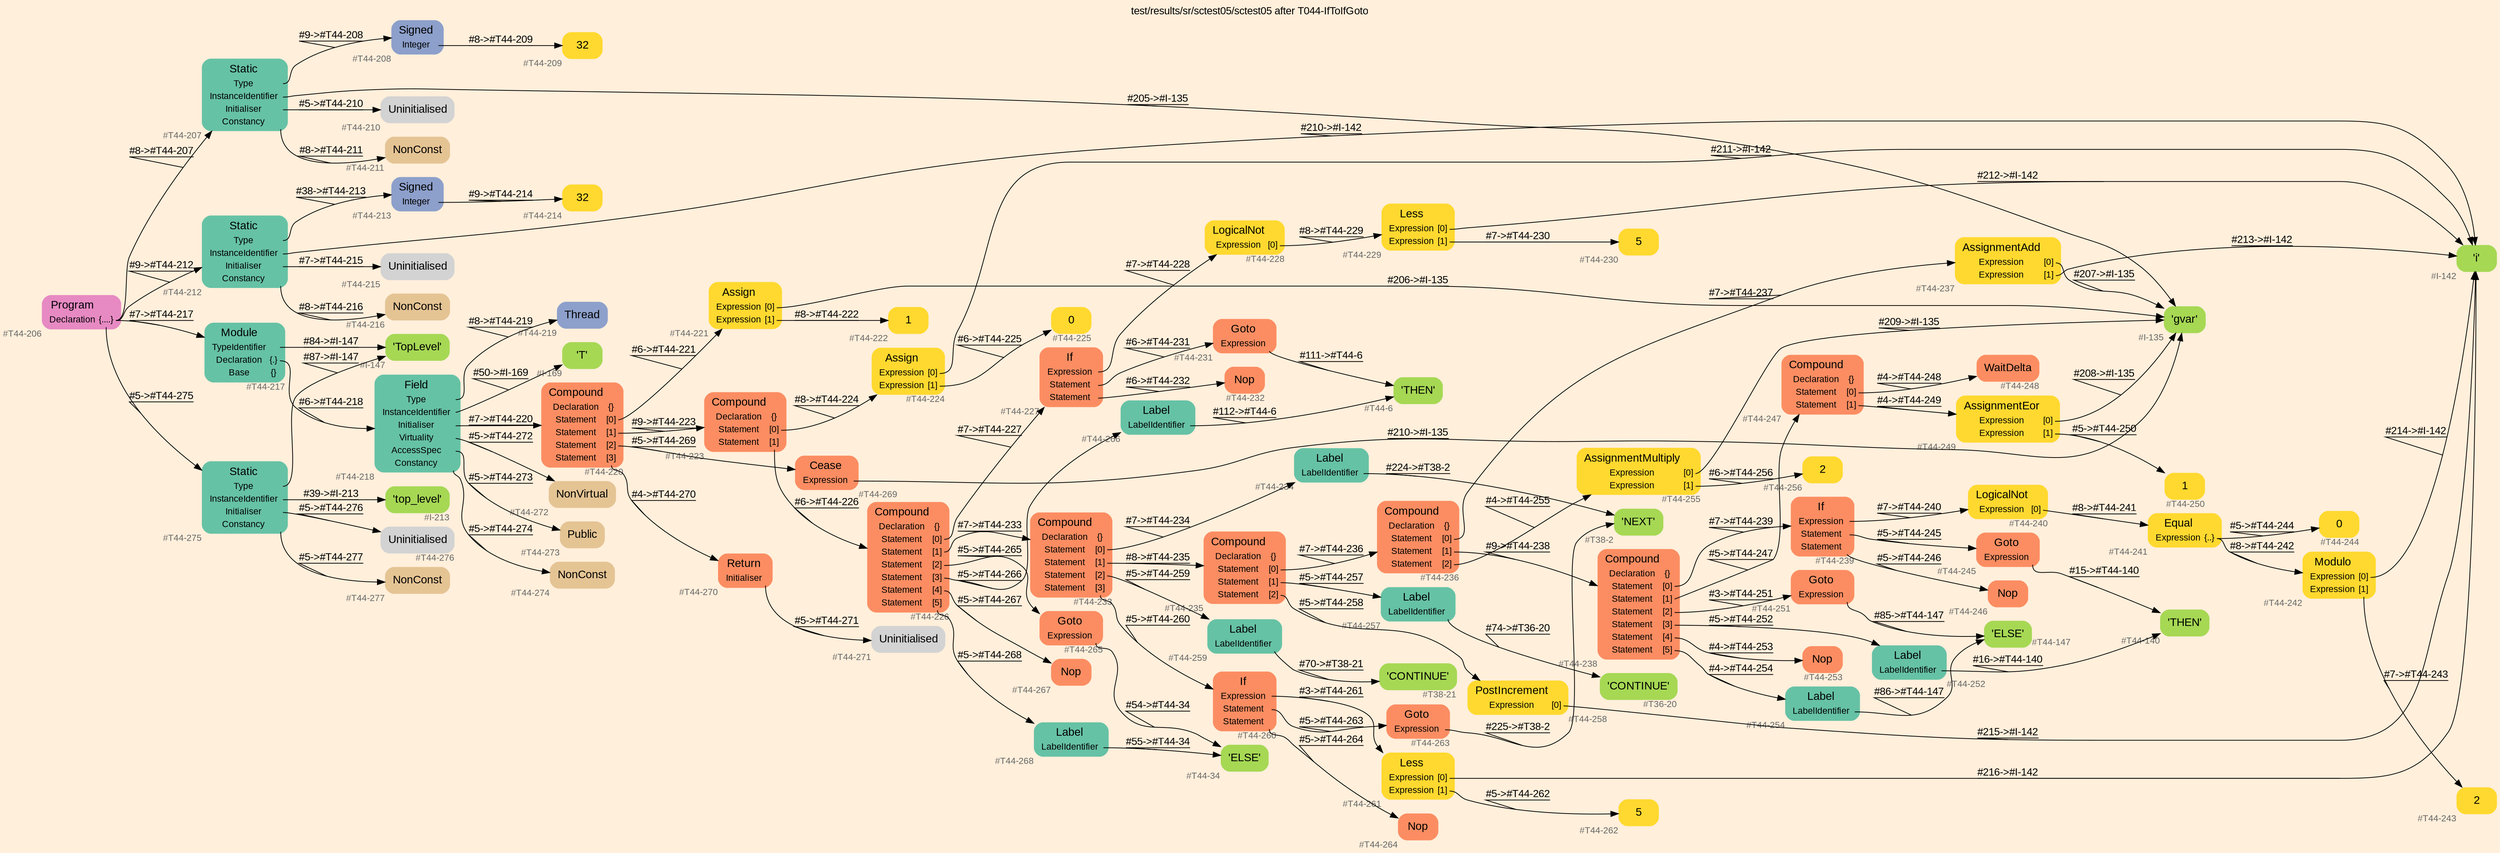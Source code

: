 digraph "test/results/sr/sctest05/sctest05 after T044-IfToIfGoto" {
label = "test/results/sr/sctest05/sctest05 after T044-IfToIfGoto"
labelloc = t
graph [
    rankdir = "LR"
    ranksep = 0.3
    bgcolor = antiquewhite1
    color = black
    fontcolor = black
    fontname = "Arial"
];
node [
    fontname = "Arial"
];
edge [
    fontname = "Arial"
];

// -------------------- node figure --------------------
// -------- block #T44-206 ----------
"#T44-206" [
    fillcolor = "/set28/4"
    xlabel = "#T44-206"
    fontsize = "12"
    fontcolor = grey40
    shape = "plaintext"
    label = <<TABLE BORDER="0" CELLBORDER="0" CELLSPACING="0">
     <TR><TD><FONT COLOR="black" POINT-SIZE="15">Program</FONT></TD></TR>
     <TR><TD><FONT COLOR="black" POINT-SIZE="12">Declaration</FONT></TD><TD PORT="port0"><FONT COLOR="black" POINT-SIZE="12">{....}</FONT></TD></TR>
    </TABLE>>
    style = "rounded,filled"
];

// -------- block #T44-207 ----------
"#T44-207" [
    fillcolor = "/set28/1"
    xlabel = "#T44-207"
    fontsize = "12"
    fontcolor = grey40
    shape = "plaintext"
    label = <<TABLE BORDER="0" CELLBORDER="0" CELLSPACING="0">
     <TR><TD><FONT COLOR="black" POINT-SIZE="15">Static</FONT></TD></TR>
     <TR><TD><FONT COLOR="black" POINT-SIZE="12">Type</FONT></TD><TD PORT="port0"></TD></TR>
     <TR><TD><FONT COLOR="black" POINT-SIZE="12">InstanceIdentifier</FONT></TD><TD PORT="port1"></TD></TR>
     <TR><TD><FONT COLOR="black" POINT-SIZE="12">Initialiser</FONT></TD><TD PORT="port2"></TD></TR>
     <TR><TD><FONT COLOR="black" POINT-SIZE="12">Constancy</FONT></TD><TD PORT="port3"></TD></TR>
    </TABLE>>
    style = "rounded,filled"
];

// -------- block #T44-208 ----------
"#T44-208" [
    fillcolor = "/set28/3"
    xlabel = "#T44-208"
    fontsize = "12"
    fontcolor = grey40
    shape = "plaintext"
    label = <<TABLE BORDER="0" CELLBORDER="0" CELLSPACING="0">
     <TR><TD><FONT COLOR="black" POINT-SIZE="15">Signed</FONT></TD></TR>
     <TR><TD><FONT COLOR="black" POINT-SIZE="12">Integer</FONT></TD><TD PORT="port0"></TD></TR>
    </TABLE>>
    style = "rounded,filled"
];

// -------- block #T44-209 ----------
"#T44-209" [
    fillcolor = "/set28/6"
    xlabel = "#T44-209"
    fontsize = "12"
    fontcolor = grey40
    shape = "plaintext"
    label = <<TABLE BORDER="0" CELLBORDER="0" CELLSPACING="0">
     <TR><TD><FONT COLOR="black" POINT-SIZE="15">32</FONT></TD></TR>
    </TABLE>>
    style = "rounded,filled"
];

// -------- block #I-135 ----------
"#I-135" [
    fillcolor = "/set28/5"
    xlabel = "#I-135"
    fontsize = "12"
    fontcolor = grey40
    shape = "plaintext"
    label = <<TABLE BORDER="0" CELLBORDER="0" CELLSPACING="0">
     <TR><TD><FONT COLOR="black" POINT-SIZE="15">'gvar'</FONT></TD></TR>
    </TABLE>>
    style = "rounded,filled"
];

// -------- block #T44-210 ----------
"#T44-210" [
    xlabel = "#T44-210"
    fontsize = "12"
    fontcolor = grey40
    shape = "plaintext"
    label = <<TABLE BORDER="0" CELLBORDER="0" CELLSPACING="0">
     <TR><TD><FONT COLOR="black" POINT-SIZE="15">Uninitialised</FONT></TD></TR>
    </TABLE>>
    style = "rounded,filled"
];

// -------- block #T44-211 ----------
"#T44-211" [
    fillcolor = "/set28/7"
    xlabel = "#T44-211"
    fontsize = "12"
    fontcolor = grey40
    shape = "plaintext"
    label = <<TABLE BORDER="0" CELLBORDER="0" CELLSPACING="0">
     <TR><TD><FONT COLOR="black" POINT-SIZE="15">NonConst</FONT></TD></TR>
    </TABLE>>
    style = "rounded,filled"
];

// -------- block #T44-212 ----------
"#T44-212" [
    fillcolor = "/set28/1"
    xlabel = "#T44-212"
    fontsize = "12"
    fontcolor = grey40
    shape = "plaintext"
    label = <<TABLE BORDER="0" CELLBORDER="0" CELLSPACING="0">
     <TR><TD><FONT COLOR="black" POINT-SIZE="15">Static</FONT></TD></TR>
     <TR><TD><FONT COLOR="black" POINT-SIZE="12">Type</FONT></TD><TD PORT="port0"></TD></TR>
     <TR><TD><FONT COLOR="black" POINT-SIZE="12">InstanceIdentifier</FONT></TD><TD PORT="port1"></TD></TR>
     <TR><TD><FONT COLOR="black" POINT-SIZE="12">Initialiser</FONT></TD><TD PORT="port2"></TD></TR>
     <TR><TD><FONT COLOR="black" POINT-SIZE="12">Constancy</FONT></TD><TD PORT="port3"></TD></TR>
    </TABLE>>
    style = "rounded,filled"
];

// -------- block #T44-213 ----------
"#T44-213" [
    fillcolor = "/set28/3"
    xlabel = "#T44-213"
    fontsize = "12"
    fontcolor = grey40
    shape = "plaintext"
    label = <<TABLE BORDER="0" CELLBORDER="0" CELLSPACING="0">
     <TR><TD><FONT COLOR="black" POINT-SIZE="15">Signed</FONT></TD></TR>
     <TR><TD><FONT COLOR="black" POINT-SIZE="12">Integer</FONT></TD><TD PORT="port0"></TD></TR>
    </TABLE>>
    style = "rounded,filled"
];

// -------- block #T44-214 ----------
"#T44-214" [
    fillcolor = "/set28/6"
    xlabel = "#T44-214"
    fontsize = "12"
    fontcolor = grey40
    shape = "plaintext"
    label = <<TABLE BORDER="0" CELLBORDER="0" CELLSPACING="0">
     <TR><TD><FONT COLOR="black" POINT-SIZE="15">32</FONT></TD></TR>
    </TABLE>>
    style = "rounded,filled"
];

// -------- block #I-142 ----------
"#I-142" [
    fillcolor = "/set28/5"
    xlabel = "#I-142"
    fontsize = "12"
    fontcolor = grey40
    shape = "plaintext"
    label = <<TABLE BORDER="0" CELLBORDER="0" CELLSPACING="0">
     <TR><TD><FONT COLOR="black" POINT-SIZE="15">'i'</FONT></TD></TR>
    </TABLE>>
    style = "rounded,filled"
];

// -------- block #T44-215 ----------
"#T44-215" [
    xlabel = "#T44-215"
    fontsize = "12"
    fontcolor = grey40
    shape = "plaintext"
    label = <<TABLE BORDER="0" CELLBORDER="0" CELLSPACING="0">
     <TR><TD><FONT COLOR="black" POINT-SIZE="15">Uninitialised</FONT></TD></TR>
    </TABLE>>
    style = "rounded,filled"
];

// -------- block #T44-216 ----------
"#T44-216" [
    fillcolor = "/set28/7"
    xlabel = "#T44-216"
    fontsize = "12"
    fontcolor = grey40
    shape = "plaintext"
    label = <<TABLE BORDER="0" CELLBORDER="0" CELLSPACING="0">
     <TR><TD><FONT COLOR="black" POINT-SIZE="15">NonConst</FONT></TD></TR>
    </TABLE>>
    style = "rounded,filled"
];

// -------- block #T44-217 ----------
"#T44-217" [
    fillcolor = "/set28/1"
    xlabel = "#T44-217"
    fontsize = "12"
    fontcolor = grey40
    shape = "plaintext"
    label = <<TABLE BORDER="0" CELLBORDER="0" CELLSPACING="0">
     <TR><TD><FONT COLOR="black" POINT-SIZE="15">Module</FONT></TD></TR>
     <TR><TD><FONT COLOR="black" POINT-SIZE="12">TypeIdentifier</FONT></TD><TD PORT="port0"></TD></TR>
     <TR><TD><FONT COLOR="black" POINT-SIZE="12">Declaration</FONT></TD><TD PORT="port1"><FONT COLOR="black" POINT-SIZE="12">{.}</FONT></TD></TR>
     <TR><TD><FONT COLOR="black" POINT-SIZE="12">Base</FONT></TD><TD PORT="port2"><FONT COLOR="black" POINT-SIZE="12">{}</FONT></TD></TR>
    </TABLE>>
    style = "rounded,filled"
];

// -------- block #I-147 ----------
"#I-147" [
    fillcolor = "/set28/5"
    xlabel = "#I-147"
    fontsize = "12"
    fontcolor = grey40
    shape = "plaintext"
    label = <<TABLE BORDER="0" CELLBORDER="0" CELLSPACING="0">
     <TR><TD><FONT COLOR="black" POINT-SIZE="15">'TopLevel'</FONT></TD></TR>
    </TABLE>>
    style = "rounded,filled"
];

// -------- block #T44-218 ----------
"#T44-218" [
    fillcolor = "/set28/1"
    xlabel = "#T44-218"
    fontsize = "12"
    fontcolor = grey40
    shape = "plaintext"
    label = <<TABLE BORDER="0" CELLBORDER="0" CELLSPACING="0">
     <TR><TD><FONT COLOR="black" POINT-SIZE="15">Field</FONT></TD></TR>
     <TR><TD><FONT COLOR="black" POINT-SIZE="12">Type</FONT></TD><TD PORT="port0"></TD></TR>
     <TR><TD><FONT COLOR="black" POINT-SIZE="12">InstanceIdentifier</FONT></TD><TD PORT="port1"></TD></TR>
     <TR><TD><FONT COLOR="black" POINT-SIZE="12">Initialiser</FONT></TD><TD PORT="port2"></TD></TR>
     <TR><TD><FONT COLOR="black" POINT-SIZE="12">Virtuality</FONT></TD><TD PORT="port3"></TD></TR>
     <TR><TD><FONT COLOR="black" POINT-SIZE="12">AccessSpec</FONT></TD><TD PORT="port4"></TD></TR>
     <TR><TD><FONT COLOR="black" POINT-SIZE="12">Constancy</FONT></TD><TD PORT="port5"></TD></TR>
    </TABLE>>
    style = "rounded,filled"
];

// -------- block #T44-219 ----------
"#T44-219" [
    fillcolor = "/set28/3"
    xlabel = "#T44-219"
    fontsize = "12"
    fontcolor = grey40
    shape = "plaintext"
    label = <<TABLE BORDER="0" CELLBORDER="0" CELLSPACING="0">
     <TR><TD><FONT COLOR="black" POINT-SIZE="15">Thread</FONT></TD></TR>
    </TABLE>>
    style = "rounded,filled"
];

// -------- block #I-169 ----------
"#I-169" [
    fillcolor = "/set28/5"
    xlabel = "#I-169"
    fontsize = "12"
    fontcolor = grey40
    shape = "plaintext"
    label = <<TABLE BORDER="0" CELLBORDER="0" CELLSPACING="0">
     <TR><TD><FONT COLOR="black" POINT-SIZE="15">'T'</FONT></TD></TR>
    </TABLE>>
    style = "rounded,filled"
];

// -------- block #T44-220 ----------
"#T44-220" [
    fillcolor = "/set28/2"
    xlabel = "#T44-220"
    fontsize = "12"
    fontcolor = grey40
    shape = "plaintext"
    label = <<TABLE BORDER="0" CELLBORDER="0" CELLSPACING="0">
     <TR><TD><FONT COLOR="black" POINT-SIZE="15">Compound</FONT></TD></TR>
     <TR><TD><FONT COLOR="black" POINT-SIZE="12">Declaration</FONT></TD><TD PORT="port0"><FONT COLOR="black" POINT-SIZE="12">{}</FONT></TD></TR>
     <TR><TD><FONT COLOR="black" POINT-SIZE="12">Statement</FONT></TD><TD PORT="port1"><FONT COLOR="black" POINT-SIZE="12">[0]</FONT></TD></TR>
     <TR><TD><FONT COLOR="black" POINT-SIZE="12">Statement</FONT></TD><TD PORT="port2"><FONT COLOR="black" POINT-SIZE="12">[1]</FONT></TD></TR>
     <TR><TD><FONT COLOR="black" POINT-SIZE="12">Statement</FONT></TD><TD PORT="port3"><FONT COLOR="black" POINT-SIZE="12">[2]</FONT></TD></TR>
     <TR><TD><FONT COLOR="black" POINT-SIZE="12">Statement</FONT></TD><TD PORT="port4"><FONT COLOR="black" POINT-SIZE="12">[3]</FONT></TD></TR>
    </TABLE>>
    style = "rounded,filled"
];

// -------- block #T44-221 ----------
"#T44-221" [
    fillcolor = "/set28/6"
    xlabel = "#T44-221"
    fontsize = "12"
    fontcolor = grey40
    shape = "plaintext"
    label = <<TABLE BORDER="0" CELLBORDER="0" CELLSPACING="0">
     <TR><TD><FONT COLOR="black" POINT-SIZE="15">Assign</FONT></TD></TR>
     <TR><TD><FONT COLOR="black" POINT-SIZE="12">Expression</FONT></TD><TD PORT="port0"><FONT COLOR="black" POINT-SIZE="12">[0]</FONT></TD></TR>
     <TR><TD><FONT COLOR="black" POINT-SIZE="12">Expression</FONT></TD><TD PORT="port1"><FONT COLOR="black" POINT-SIZE="12">[1]</FONT></TD></TR>
    </TABLE>>
    style = "rounded,filled"
];

// -------- block #T44-222 ----------
"#T44-222" [
    fillcolor = "/set28/6"
    xlabel = "#T44-222"
    fontsize = "12"
    fontcolor = grey40
    shape = "plaintext"
    label = <<TABLE BORDER="0" CELLBORDER="0" CELLSPACING="0">
     <TR><TD><FONT COLOR="black" POINT-SIZE="15">1</FONT></TD></TR>
    </TABLE>>
    style = "rounded,filled"
];

// -------- block #T44-223 ----------
"#T44-223" [
    fillcolor = "/set28/2"
    xlabel = "#T44-223"
    fontsize = "12"
    fontcolor = grey40
    shape = "plaintext"
    label = <<TABLE BORDER="0" CELLBORDER="0" CELLSPACING="0">
     <TR><TD><FONT COLOR="black" POINT-SIZE="15">Compound</FONT></TD></TR>
     <TR><TD><FONT COLOR="black" POINT-SIZE="12">Declaration</FONT></TD><TD PORT="port0"><FONT COLOR="black" POINT-SIZE="12">{}</FONT></TD></TR>
     <TR><TD><FONT COLOR="black" POINT-SIZE="12">Statement</FONT></TD><TD PORT="port1"><FONT COLOR="black" POINT-SIZE="12">[0]</FONT></TD></TR>
     <TR><TD><FONT COLOR="black" POINT-SIZE="12">Statement</FONT></TD><TD PORT="port2"><FONT COLOR="black" POINT-SIZE="12">[1]</FONT></TD></TR>
    </TABLE>>
    style = "rounded,filled"
];

// -------- block #T44-224 ----------
"#T44-224" [
    fillcolor = "/set28/6"
    xlabel = "#T44-224"
    fontsize = "12"
    fontcolor = grey40
    shape = "plaintext"
    label = <<TABLE BORDER="0" CELLBORDER="0" CELLSPACING="0">
     <TR><TD><FONT COLOR="black" POINT-SIZE="15">Assign</FONT></TD></TR>
     <TR><TD><FONT COLOR="black" POINT-SIZE="12">Expression</FONT></TD><TD PORT="port0"><FONT COLOR="black" POINT-SIZE="12">[0]</FONT></TD></TR>
     <TR><TD><FONT COLOR="black" POINT-SIZE="12">Expression</FONT></TD><TD PORT="port1"><FONT COLOR="black" POINT-SIZE="12">[1]</FONT></TD></TR>
    </TABLE>>
    style = "rounded,filled"
];

// -------- block #T44-225 ----------
"#T44-225" [
    fillcolor = "/set28/6"
    xlabel = "#T44-225"
    fontsize = "12"
    fontcolor = grey40
    shape = "plaintext"
    label = <<TABLE BORDER="0" CELLBORDER="0" CELLSPACING="0">
     <TR><TD><FONT COLOR="black" POINT-SIZE="15">0</FONT></TD></TR>
    </TABLE>>
    style = "rounded,filled"
];

// -------- block #T44-226 ----------
"#T44-226" [
    fillcolor = "/set28/2"
    xlabel = "#T44-226"
    fontsize = "12"
    fontcolor = grey40
    shape = "plaintext"
    label = <<TABLE BORDER="0" CELLBORDER="0" CELLSPACING="0">
     <TR><TD><FONT COLOR="black" POINT-SIZE="15">Compound</FONT></TD></TR>
     <TR><TD><FONT COLOR="black" POINT-SIZE="12">Declaration</FONT></TD><TD PORT="port0"><FONT COLOR="black" POINT-SIZE="12">{}</FONT></TD></TR>
     <TR><TD><FONT COLOR="black" POINT-SIZE="12">Statement</FONT></TD><TD PORT="port1"><FONT COLOR="black" POINT-SIZE="12">[0]</FONT></TD></TR>
     <TR><TD><FONT COLOR="black" POINT-SIZE="12">Statement</FONT></TD><TD PORT="port2"><FONT COLOR="black" POINT-SIZE="12">[1]</FONT></TD></TR>
     <TR><TD><FONT COLOR="black" POINT-SIZE="12">Statement</FONT></TD><TD PORT="port3"><FONT COLOR="black" POINT-SIZE="12">[2]</FONT></TD></TR>
     <TR><TD><FONT COLOR="black" POINT-SIZE="12">Statement</FONT></TD><TD PORT="port4"><FONT COLOR="black" POINT-SIZE="12">[3]</FONT></TD></TR>
     <TR><TD><FONT COLOR="black" POINT-SIZE="12">Statement</FONT></TD><TD PORT="port5"><FONT COLOR="black" POINT-SIZE="12">[4]</FONT></TD></TR>
     <TR><TD><FONT COLOR="black" POINT-SIZE="12">Statement</FONT></TD><TD PORT="port6"><FONT COLOR="black" POINT-SIZE="12">[5]</FONT></TD></TR>
    </TABLE>>
    style = "rounded,filled"
];

// -------- block #T44-227 ----------
"#T44-227" [
    fillcolor = "/set28/2"
    xlabel = "#T44-227"
    fontsize = "12"
    fontcolor = grey40
    shape = "plaintext"
    label = <<TABLE BORDER="0" CELLBORDER="0" CELLSPACING="0">
     <TR><TD><FONT COLOR="black" POINT-SIZE="15">If</FONT></TD></TR>
     <TR><TD><FONT COLOR="black" POINT-SIZE="12">Expression</FONT></TD><TD PORT="port0"></TD></TR>
     <TR><TD><FONT COLOR="black" POINT-SIZE="12">Statement</FONT></TD><TD PORT="port1"></TD></TR>
     <TR><TD><FONT COLOR="black" POINT-SIZE="12">Statement</FONT></TD><TD PORT="port2"></TD></TR>
    </TABLE>>
    style = "rounded,filled"
];

// -------- block #T44-228 ----------
"#T44-228" [
    fillcolor = "/set28/6"
    xlabel = "#T44-228"
    fontsize = "12"
    fontcolor = grey40
    shape = "plaintext"
    label = <<TABLE BORDER="0" CELLBORDER="0" CELLSPACING="0">
     <TR><TD><FONT COLOR="black" POINT-SIZE="15">LogicalNot</FONT></TD></TR>
     <TR><TD><FONT COLOR="black" POINT-SIZE="12">Expression</FONT></TD><TD PORT="port0"><FONT COLOR="black" POINT-SIZE="12">[0]</FONT></TD></TR>
    </TABLE>>
    style = "rounded,filled"
];

// -------- block #T44-229 ----------
"#T44-229" [
    fillcolor = "/set28/6"
    xlabel = "#T44-229"
    fontsize = "12"
    fontcolor = grey40
    shape = "plaintext"
    label = <<TABLE BORDER="0" CELLBORDER="0" CELLSPACING="0">
     <TR><TD><FONT COLOR="black" POINT-SIZE="15">Less</FONT></TD></TR>
     <TR><TD><FONT COLOR="black" POINT-SIZE="12">Expression</FONT></TD><TD PORT="port0"><FONT COLOR="black" POINT-SIZE="12">[0]</FONT></TD></TR>
     <TR><TD><FONT COLOR="black" POINT-SIZE="12">Expression</FONT></TD><TD PORT="port1"><FONT COLOR="black" POINT-SIZE="12">[1]</FONT></TD></TR>
    </TABLE>>
    style = "rounded,filled"
];

// -------- block #T44-230 ----------
"#T44-230" [
    fillcolor = "/set28/6"
    xlabel = "#T44-230"
    fontsize = "12"
    fontcolor = grey40
    shape = "plaintext"
    label = <<TABLE BORDER="0" CELLBORDER="0" CELLSPACING="0">
     <TR><TD><FONT COLOR="black" POINT-SIZE="15">5</FONT></TD></TR>
    </TABLE>>
    style = "rounded,filled"
];

// -------- block #T44-231 ----------
"#T44-231" [
    fillcolor = "/set28/2"
    xlabel = "#T44-231"
    fontsize = "12"
    fontcolor = grey40
    shape = "plaintext"
    label = <<TABLE BORDER="0" CELLBORDER="0" CELLSPACING="0">
     <TR><TD><FONT COLOR="black" POINT-SIZE="15">Goto</FONT></TD></TR>
     <TR><TD><FONT COLOR="black" POINT-SIZE="12">Expression</FONT></TD><TD PORT="port0"></TD></TR>
    </TABLE>>
    style = "rounded,filled"
];

// -------- block #T44-6 ----------
"#T44-6" [
    fillcolor = "/set28/5"
    xlabel = "#T44-6"
    fontsize = "12"
    fontcolor = grey40
    shape = "plaintext"
    label = <<TABLE BORDER="0" CELLBORDER="0" CELLSPACING="0">
     <TR><TD><FONT COLOR="black" POINT-SIZE="15">'THEN'</FONT></TD></TR>
    </TABLE>>
    style = "rounded,filled"
];

// -------- block #T44-232 ----------
"#T44-232" [
    fillcolor = "/set28/2"
    xlabel = "#T44-232"
    fontsize = "12"
    fontcolor = grey40
    shape = "plaintext"
    label = <<TABLE BORDER="0" CELLBORDER="0" CELLSPACING="0">
     <TR><TD><FONT COLOR="black" POINT-SIZE="15">Nop</FONT></TD></TR>
    </TABLE>>
    style = "rounded,filled"
];

// -------- block #T44-233 ----------
"#T44-233" [
    fillcolor = "/set28/2"
    xlabel = "#T44-233"
    fontsize = "12"
    fontcolor = grey40
    shape = "plaintext"
    label = <<TABLE BORDER="0" CELLBORDER="0" CELLSPACING="0">
     <TR><TD><FONT COLOR="black" POINT-SIZE="15">Compound</FONT></TD></TR>
     <TR><TD><FONT COLOR="black" POINT-SIZE="12">Declaration</FONT></TD><TD PORT="port0"><FONT COLOR="black" POINT-SIZE="12">{}</FONT></TD></TR>
     <TR><TD><FONT COLOR="black" POINT-SIZE="12">Statement</FONT></TD><TD PORT="port1"><FONT COLOR="black" POINT-SIZE="12">[0]</FONT></TD></TR>
     <TR><TD><FONT COLOR="black" POINT-SIZE="12">Statement</FONT></TD><TD PORT="port2"><FONT COLOR="black" POINT-SIZE="12">[1]</FONT></TD></TR>
     <TR><TD><FONT COLOR="black" POINT-SIZE="12">Statement</FONT></TD><TD PORT="port3"><FONT COLOR="black" POINT-SIZE="12">[2]</FONT></TD></TR>
     <TR><TD><FONT COLOR="black" POINT-SIZE="12">Statement</FONT></TD><TD PORT="port4"><FONT COLOR="black" POINT-SIZE="12">[3]</FONT></TD></TR>
    </TABLE>>
    style = "rounded,filled"
];

// -------- block #T44-234 ----------
"#T44-234" [
    fillcolor = "/set28/1"
    xlabel = "#T44-234"
    fontsize = "12"
    fontcolor = grey40
    shape = "plaintext"
    label = <<TABLE BORDER="0" CELLBORDER="0" CELLSPACING="0">
     <TR><TD><FONT COLOR="black" POINT-SIZE="15">Label</FONT></TD></TR>
     <TR><TD><FONT COLOR="black" POINT-SIZE="12">LabelIdentifier</FONT></TD><TD PORT="port0"></TD></TR>
    </TABLE>>
    style = "rounded,filled"
];

// -------- block #T38-2 ----------
"#T38-2" [
    fillcolor = "/set28/5"
    xlabel = "#T38-2"
    fontsize = "12"
    fontcolor = grey40
    shape = "plaintext"
    label = <<TABLE BORDER="0" CELLBORDER="0" CELLSPACING="0">
     <TR><TD><FONT COLOR="black" POINT-SIZE="15">'NEXT'</FONT></TD></TR>
    </TABLE>>
    style = "rounded,filled"
];

// -------- block #T44-235 ----------
"#T44-235" [
    fillcolor = "/set28/2"
    xlabel = "#T44-235"
    fontsize = "12"
    fontcolor = grey40
    shape = "plaintext"
    label = <<TABLE BORDER="0" CELLBORDER="0" CELLSPACING="0">
     <TR><TD><FONT COLOR="black" POINT-SIZE="15">Compound</FONT></TD></TR>
     <TR><TD><FONT COLOR="black" POINT-SIZE="12">Declaration</FONT></TD><TD PORT="port0"><FONT COLOR="black" POINT-SIZE="12">{}</FONT></TD></TR>
     <TR><TD><FONT COLOR="black" POINT-SIZE="12">Statement</FONT></TD><TD PORT="port1"><FONT COLOR="black" POINT-SIZE="12">[0]</FONT></TD></TR>
     <TR><TD><FONT COLOR="black" POINT-SIZE="12">Statement</FONT></TD><TD PORT="port2"><FONT COLOR="black" POINT-SIZE="12">[1]</FONT></TD></TR>
     <TR><TD><FONT COLOR="black" POINT-SIZE="12">Statement</FONT></TD><TD PORT="port3"><FONT COLOR="black" POINT-SIZE="12">[2]</FONT></TD></TR>
    </TABLE>>
    style = "rounded,filled"
];

// -------- block #T44-236 ----------
"#T44-236" [
    fillcolor = "/set28/2"
    xlabel = "#T44-236"
    fontsize = "12"
    fontcolor = grey40
    shape = "plaintext"
    label = <<TABLE BORDER="0" CELLBORDER="0" CELLSPACING="0">
     <TR><TD><FONT COLOR="black" POINT-SIZE="15">Compound</FONT></TD></TR>
     <TR><TD><FONT COLOR="black" POINT-SIZE="12">Declaration</FONT></TD><TD PORT="port0"><FONT COLOR="black" POINT-SIZE="12">{}</FONT></TD></TR>
     <TR><TD><FONT COLOR="black" POINT-SIZE="12">Statement</FONT></TD><TD PORT="port1"><FONT COLOR="black" POINT-SIZE="12">[0]</FONT></TD></TR>
     <TR><TD><FONT COLOR="black" POINT-SIZE="12">Statement</FONT></TD><TD PORT="port2"><FONT COLOR="black" POINT-SIZE="12">[1]</FONT></TD></TR>
     <TR><TD><FONT COLOR="black" POINT-SIZE="12">Statement</FONT></TD><TD PORT="port3"><FONT COLOR="black" POINT-SIZE="12">[2]</FONT></TD></TR>
    </TABLE>>
    style = "rounded,filled"
];

// -------- block #T44-237 ----------
"#T44-237" [
    fillcolor = "/set28/6"
    xlabel = "#T44-237"
    fontsize = "12"
    fontcolor = grey40
    shape = "plaintext"
    label = <<TABLE BORDER="0" CELLBORDER="0" CELLSPACING="0">
     <TR><TD><FONT COLOR="black" POINT-SIZE="15">AssignmentAdd</FONT></TD></TR>
     <TR><TD><FONT COLOR="black" POINT-SIZE="12">Expression</FONT></TD><TD PORT="port0"><FONT COLOR="black" POINT-SIZE="12">[0]</FONT></TD></TR>
     <TR><TD><FONT COLOR="black" POINT-SIZE="12">Expression</FONT></TD><TD PORT="port1"><FONT COLOR="black" POINT-SIZE="12">[1]</FONT></TD></TR>
    </TABLE>>
    style = "rounded,filled"
];

// -------- block #T44-238 ----------
"#T44-238" [
    fillcolor = "/set28/2"
    xlabel = "#T44-238"
    fontsize = "12"
    fontcolor = grey40
    shape = "plaintext"
    label = <<TABLE BORDER="0" CELLBORDER="0" CELLSPACING="0">
     <TR><TD><FONT COLOR="black" POINT-SIZE="15">Compound</FONT></TD></TR>
     <TR><TD><FONT COLOR="black" POINT-SIZE="12">Declaration</FONT></TD><TD PORT="port0"><FONT COLOR="black" POINT-SIZE="12">{}</FONT></TD></TR>
     <TR><TD><FONT COLOR="black" POINT-SIZE="12">Statement</FONT></TD><TD PORT="port1"><FONT COLOR="black" POINT-SIZE="12">[0]</FONT></TD></TR>
     <TR><TD><FONT COLOR="black" POINT-SIZE="12">Statement</FONT></TD><TD PORT="port2"><FONT COLOR="black" POINT-SIZE="12">[1]</FONT></TD></TR>
     <TR><TD><FONT COLOR="black" POINT-SIZE="12">Statement</FONT></TD><TD PORT="port3"><FONT COLOR="black" POINT-SIZE="12">[2]</FONT></TD></TR>
     <TR><TD><FONT COLOR="black" POINT-SIZE="12">Statement</FONT></TD><TD PORT="port4"><FONT COLOR="black" POINT-SIZE="12">[3]</FONT></TD></TR>
     <TR><TD><FONT COLOR="black" POINT-SIZE="12">Statement</FONT></TD><TD PORT="port5"><FONT COLOR="black" POINT-SIZE="12">[4]</FONT></TD></TR>
     <TR><TD><FONT COLOR="black" POINT-SIZE="12">Statement</FONT></TD><TD PORT="port6"><FONT COLOR="black" POINT-SIZE="12">[5]</FONT></TD></TR>
    </TABLE>>
    style = "rounded,filled"
];

// -------- block #T44-239 ----------
"#T44-239" [
    fillcolor = "/set28/2"
    xlabel = "#T44-239"
    fontsize = "12"
    fontcolor = grey40
    shape = "plaintext"
    label = <<TABLE BORDER="0" CELLBORDER="0" CELLSPACING="0">
     <TR><TD><FONT COLOR="black" POINT-SIZE="15">If</FONT></TD></TR>
     <TR><TD><FONT COLOR="black" POINT-SIZE="12">Expression</FONT></TD><TD PORT="port0"></TD></TR>
     <TR><TD><FONT COLOR="black" POINT-SIZE="12">Statement</FONT></TD><TD PORT="port1"></TD></TR>
     <TR><TD><FONT COLOR="black" POINT-SIZE="12">Statement</FONT></TD><TD PORT="port2"></TD></TR>
    </TABLE>>
    style = "rounded,filled"
];

// -------- block #T44-240 ----------
"#T44-240" [
    fillcolor = "/set28/6"
    xlabel = "#T44-240"
    fontsize = "12"
    fontcolor = grey40
    shape = "plaintext"
    label = <<TABLE BORDER="0" CELLBORDER="0" CELLSPACING="0">
     <TR><TD><FONT COLOR="black" POINT-SIZE="15">LogicalNot</FONT></TD></TR>
     <TR><TD><FONT COLOR="black" POINT-SIZE="12">Expression</FONT></TD><TD PORT="port0"><FONT COLOR="black" POINT-SIZE="12">[0]</FONT></TD></TR>
    </TABLE>>
    style = "rounded,filled"
];

// -------- block #T44-241 ----------
"#T44-241" [
    fillcolor = "/set28/6"
    xlabel = "#T44-241"
    fontsize = "12"
    fontcolor = grey40
    shape = "plaintext"
    label = <<TABLE BORDER="0" CELLBORDER="0" CELLSPACING="0">
     <TR><TD><FONT COLOR="black" POINT-SIZE="15">Equal</FONT></TD></TR>
     <TR><TD><FONT COLOR="black" POINT-SIZE="12">Expression</FONT></TD><TD PORT="port0"><FONT COLOR="black" POINT-SIZE="12">{..}</FONT></TD></TR>
    </TABLE>>
    style = "rounded,filled"
];

// -------- block #T44-242 ----------
"#T44-242" [
    fillcolor = "/set28/6"
    xlabel = "#T44-242"
    fontsize = "12"
    fontcolor = grey40
    shape = "plaintext"
    label = <<TABLE BORDER="0" CELLBORDER="0" CELLSPACING="0">
     <TR><TD><FONT COLOR="black" POINT-SIZE="15">Modulo</FONT></TD></TR>
     <TR><TD><FONT COLOR="black" POINT-SIZE="12">Expression</FONT></TD><TD PORT="port0"><FONT COLOR="black" POINT-SIZE="12">[0]</FONT></TD></TR>
     <TR><TD><FONT COLOR="black" POINT-SIZE="12">Expression</FONT></TD><TD PORT="port1"><FONT COLOR="black" POINT-SIZE="12">[1]</FONT></TD></TR>
    </TABLE>>
    style = "rounded,filled"
];

// -------- block #T44-243 ----------
"#T44-243" [
    fillcolor = "/set28/6"
    xlabel = "#T44-243"
    fontsize = "12"
    fontcolor = grey40
    shape = "plaintext"
    label = <<TABLE BORDER="0" CELLBORDER="0" CELLSPACING="0">
     <TR><TD><FONT COLOR="black" POINT-SIZE="15">2</FONT></TD></TR>
    </TABLE>>
    style = "rounded,filled"
];

// -------- block #T44-244 ----------
"#T44-244" [
    fillcolor = "/set28/6"
    xlabel = "#T44-244"
    fontsize = "12"
    fontcolor = grey40
    shape = "plaintext"
    label = <<TABLE BORDER="0" CELLBORDER="0" CELLSPACING="0">
     <TR><TD><FONT COLOR="black" POINT-SIZE="15">0</FONT></TD></TR>
    </TABLE>>
    style = "rounded,filled"
];

// -------- block #T44-245 ----------
"#T44-245" [
    fillcolor = "/set28/2"
    xlabel = "#T44-245"
    fontsize = "12"
    fontcolor = grey40
    shape = "plaintext"
    label = <<TABLE BORDER="0" CELLBORDER="0" CELLSPACING="0">
     <TR><TD><FONT COLOR="black" POINT-SIZE="15">Goto</FONT></TD></TR>
     <TR><TD><FONT COLOR="black" POINT-SIZE="12">Expression</FONT></TD><TD PORT="port0"></TD></TR>
    </TABLE>>
    style = "rounded,filled"
];

// -------- block #T44-140 ----------
"#T44-140" [
    fillcolor = "/set28/5"
    xlabel = "#T44-140"
    fontsize = "12"
    fontcolor = grey40
    shape = "plaintext"
    label = <<TABLE BORDER="0" CELLBORDER="0" CELLSPACING="0">
     <TR><TD><FONT COLOR="black" POINT-SIZE="15">'THEN'</FONT></TD></TR>
    </TABLE>>
    style = "rounded,filled"
];

// -------- block #T44-246 ----------
"#T44-246" [
    fillcolor = "/set28/2"
    xlabel = "#T44-246"
    fontsize = "12"
    fontcolor = grey40
    shape = "plaintext"
    label = <<TABLE BORDER="0" CELLBORDER="0" CELLSPACING="0">
     <TR><TD><FONT COLOR="black" POINT-SIZE="15">Nop</FONT></TD></TR>
    </TABLE>>
    style = "rounded,filled"
];

// -------- block #T44-247 ----------
"#T44-247" [
    fillcolor = "/set28/2"
    xlabel = "#T44-247"
    fontsize = "12"
    fontcolor = grey40
    shape = "plaintext"
    label = <<TABLE BORDER="0" CELLBORDER="0" CELLSPACING="0">
     <TR><TD><FONT COLOR="black" POINT-SIZE="15">Compound</FONT></TD></TR>
     <TR><TD><FONT COLOR="black" POINT-SIZE="12">Declaration</FONT></TD><TD PORT="port0"><FONT COLOR="black" POINT-SIZE="12">{}</FONT></TD></TR>
     <TR><TD><FONT COLOR="black" POINT-SIZE="12">Statement</FONT></TD><TD PORT="port1"><FONT COLOR="black" POINT-SIZE="12">[0]</FONT></TD></TR>
     <TR><TD><FONT COLOR="black" POINT-SIZE="12">Statement</FONT></TD><TD PORT="port2"><FONT COLOR="black" POINT-SIZE="12">[1]</FONT></TD></TR>
    </TABLE>>
    style = "rounded,filled"
];

// -------- block #T44-248 ----------
"#T44-248" [
    fillcolor = "/set28/2"
    xlabel = "#T44-248"
    fontsize = "12"
    fontcolor = grey40
    shape = "plaintext"
    label = <<TABLE BORDER="0" CELLBORDER="0" CELLSPACING="0">
     <TR><TD><FONT COLOR="black" POINT-SIZE="15">WaitDelta</FONT></TD></TR>
    </TABLE>>
    style = "rounded,filled"
];

// -------- block #T44-249 ----------
"#T44-249" [
    fillcolor = "/set28/6"
    xlabel = "#T44-249"
    fontsize = "12"
    fontcolor = grey40
    shape = "plaintext"
    label = <<TABLE BORDER="0" CELLBORDER="0" CELLSPACING="0">
     <TR><TD><FONT COLOR="black" POINT-SIZE="15">AssignmentEor</FONT></TD></TR>
     <TR><TD><FONT COLOR="black" POINT-SIZE="12">Expression</FONT></TD><TD PORT="port0"><FONT COLOR="black" POINT-SIZE="12">[0]</FONT></TD></TR>
     <TR><TD><FONT COLOR="black" POINT-SIZE="12">Expression</FONT></TD><TD PORT="port1"><FONT COLOR="black" POINT-SIZE="12">[1]</FONT></TD></TR>
    </TABLE>>
    style = "rounded,filled"
];

// -------- block #T44-250 ----------
"#T44-250" [
    fillcolor = "/set28/6"
    xlabel = "#T44-250"
    fontsize = "12"
    fontcolor = grey40
    shape = "plaintext"
    label = <<TABLE BORDER="0" CELLBORDER="0" CELLSPACING="0">
     <TR><TD><FONT COLOR="black" POINT-SIZE="15">1</FONT></TD></TR>
    </TABLE>>
    style = "rounded,filled"
];

// -------- block #T44-251 ----------
"#T44-251" [
    fillcolor = "/set28/2"
    xlabel = "#T44-251"
    fontsize = "12"
    fontcolor = grey40
    shape = "plaintext"
    label = <<TABLE BORDER="0" CELLBORDER="0" CELLSPACING="0">
     <TR><TD><FONT COLOR="black" POINT-SIZE="15">Goto</FONT></TD></TR>
     <TR><TD><FONT COLOR="black" POINT-SIZE="12">Expression</FONT></TD><TD PORT="port0"></TD></TR>
    </TABLE>>
    style = "rounded,filled"
];

// -------- block #T44-147 ----------
"#T44-147" [
    fillcolor = "/set28/5"
    xlabel = "#T44-147"
    fontsize = "12"
    fontcolor = grey40
    shape = "plaintext"
    label = <<TABLE BORDER="0" CELLBORDER="0" CELLSPACING="0">
     <TR><TD><FONT COLOR="black" POINT-SIZE="15">'ELSE'</FONT></TD></TR>
    </TABLE>>
    style = "rounded,filled"
];

// -------- block #T44-252 ----------
"#T44-252" [
    fillcolor = "/set28/1"
    xlabel = "#T44-252"
    fontsize = "12"
    fontcolor = grey40
    shape = "plaintext"
    label = <<TABLE BORDER="0" CELLBORDER="0" CELLSPACING="0">
     <TR><TD><FONT COLOR="black" POINT-SIZE="15">Label</FONT></TD></TR>
     <TR><TD><FONT COLOR="black" POINT-SIZE="12">LabelIdentifier</FONT></TD><TD PORT="port0"></TD></TR>
    </TABLE>>
    style = "rounded,filled"
];

// -------- block #T44-253 ----------
"#T44-253" [
    fillcolor = "/set28/2"
    xlabel = "#T44-253"
    fontsize = "12"
    fontcolor = grey40
    shape = "plaintext"
    label = <<TABLE BORDER="0" CELLBORDER="0" CELLSPACING="0">
     <TR><TD><FONT COLOR="black" POINT-SIZE="15">Nop</FONT></TD></TR>
    </TABLE>>
    style = "rounded,filled"
];

// -------- block #T44-254 ----------
"#T44-254" [
    fillcolor = "/set28/1"
    xlabel = "#T44-254"
    fontsize = "12"
    fontcolor = grey40
    shape = "plaintext"
    label = <<TABLE BORDER="0" CELLBORDER="0" CELLSPACING="0">
     <TR><TD><FONT COLOR="black" POINT-SIZE="15">Label</FONT></TD></TR>
     <TR><TD><FONT COLOR="black" POINT-SIZE="12">LabelIdentifier</FONT></TD><TD PORT="port0"></TD></TR>
    </TABLE>>
    style = "rounded,filled"
];

// -------- block #T44-255 ----------
"#T44-255" [
    fillcolor = "/set28/6"
    xlabel = "#T44-255"
    fontsize = "12"
    fontcolor = grey40
    shape = "plaintext"
    label = <<TABLE BORDER="0" CELLBORDER="0" CELLSPACING="0">
     <TR><TD><FONT COLOR="black" POINT-SIZE="15">AssignmentMultiply</FONT></TD></TR>
     <TR><TD><FONT COLOR="black" POINT-SIZE="12">Expression</FONT></TD><TD PORT="port0"><FONT COLOR="black" POINT-SIZE="12">[0]</FONT></TD></TR>
     <TR><TD><FONT COLOR="black" POINT-SIZE="12">Expression</FONT></TD><TD PORT="port1"><FONT COLOR="black" POINT-SIZE="12">[1]</FONT></TD></TR>
    </TABLE>>
    style = "rounded,filled"
];

// -------- block #T44-256 ----------
"#T44-256" [
    fillcolor = "/set28/6"
    xlabel = "#T44-256"
    fontsize = "12"
    fontcolor = grey40
    shape = "plaintext"
    label = <<TABLE BORDER="0" CELLBORDER="0" CELLSPACING="0">
     <TR><TD><FONT COLOR="black" POINT-SIZE="15">2</FONT></TD></TR>
    </TABLE>>
    style = "rounded,filled"
];

// -------- block #T44-257 ----------
"#T44-257" [
    fillcolor = "/set28/1"
    xlabel = "#T44-257"
    fontsize = "12"
    fontcolor = grey40
    shape = "plaintext"
    label = <<TABLE BORDER="0" CELLBORDER="0" CELLSPACING="0">
     <TR><TD><FONT COLOR="black" POINT-SIZE="15">Label</FONT></TD></TR>
     <TR><TD><FONT COLOR="black" POINT-SIZE="12">LabelIdentifier</FONT></TD><TD PORT="port0"></TD></TR>
    </TABLE>>
    style = "rounded,filled"
];

// -------- block #T36-20 ----------
"#T36-20" [
    fillcolor = "/set28/5"
    xlabel = "#T36-20"
    fontsize = "12"
    fontcolor = grey40
    shape = "plaintext"
    label = <<TABLE BORDER="0" CELLBORDER="0" CELLSPACING="0">
     <TR><TD><FONT COLOR="black" POINT-SIZE="15">'CONTINUE'</FONT></TD></TR>
    </TABLE>>
    style = "rounded,filled"
];

// -------- block #T44-258 ----------
"#T44-258" [
    fillcolor = "/set28/6"
    xlabel = "#T44-258"
    fontsize = "12"
    fontcolor = grey40
    shape = "plaintext"
    label = <<TABLE BORDER="0" CELLBORDER="0" CELLSPACING="0">
     <TR><TD><FONT COLOR="black" POINT-SIZE="15">PostIncrement</FONT></TD></TR>
     <TR><TD><FONT COLOR="black" POINT-SIZE="12">Expression</FONT></TD><TD PORT="port0"><FONT COLOR="black" POINT-SIZE="12">[0]</FONT></TD></TR>
    </TABLE>>
    style = "rounded,filled"
];

// -------- block #T44-259 ----------
"#T44-259" [
    fillcolor = "/set28/1"
    xlabel = "#T44-259"
    fontsize = "12"
    fontcolor = grey40
    shape = "plaintext"
    label = <<TABLE BORDER="0" CELLBORDER="0" CELLSPACING="0">
     <TR><TD><FONT COLOR="black" POINT-SIZE="15">Label</FONT></TD></TR>
     <TR><TD><FONT COLOR="black" POINT-SIZE="12">LabelIdentifier</FONT></TD><TD PORT="port0"></TD></TR>
    </TABLE>>
    style = "rounded,filled"
];

// -------- block #T38-21 ----------
"#T38-21" [
    fillcolor = "/set28/5"
    xlabel = "#T38-21"
    fontsize = "12"
    fontcolor = grey40
    shape = "plaintext"
    label = <<TABLE BORDER="0" CELLBORDER="0" CELLSPACING="0">
     <TR><TD><FONT COLOR="black" POINT-SIZE="15">'CONTINUE'</FONT></TD></TR>
    </TABLE>>
    style = "rounded,filled"
];

// -------- block #T44-260 ----------
"#T44-260" [
    fillcolor = "/set28/2"
    xlabel = "#T44-260"
    fontsize = "12"
    fontcolor = grey40
    shape = "plaintext"
    label = <<TABLE BORDER="0" CELLBORDER="0" CELLSPACING="0">
     <TR><TD><FONT COLOR="black" POINT-SIZE="15">If</FONT></TD></TR>
     <TR><TD><FONT COLOR="black" POINT-SIZE="12">Expression</FONT></TD><TD PORT="port0"></TD></TR>
     <TR><TD><FONT COLOR="black" POINT-SIZE="12">Statement</FONT></TD><TD PORT="port1"></TD></TR>
     <TR><TD><FONT COLOR="black" POINT-SIZE="12">Statement</FONT></TD><TD PORT="port2"></TD></TR>
    </TABLE>>
    style = "rounded,filled"
];

// -------- block #T44-261 ----------
"#T44-261" [
    fillcolor = "/set28/6"
    xlabel = "#T44-261"
    fontsize = "12"
    fontcolor = grey40
    shape = "plaintext"
    label = <<TABLE BORDER="0" CELLBORDER="0" CELLSPACING="0">
     <TR><TD><FONT COLOR="black" POINT-SIZE="15">Less</FONT></TD></TR>
     <TR><TD><FONT COLOR="black" POINT-SIZE="12">Expression</FONT></TD><TD PORT="port0"><FONT COLOR="black" POINT-SIZE="12">[0]</FONT></TD></TR>
     <TR><TD><FONT COLOR="black" POINT-SIZE="12">Expression</FONT></TD><TD PORT="port1"><FONT COLOR="black" POINT-SIZE="12">[1]</FONT></TD></TR>
    </TABLE>>
    style = "rounded,filled"
];

// -------- block #T44-262 ----------
"#T44-262" [
    fillcolor = "/set28/6"
    xlabel = "#T44-262"
    fontsize = "12"
    fontcolor = grey40
    shape = "plaintext"
    label = <<TABLE BORDER="0" CELLBORDER="0" CELLSPACING="0">
     <TR><TD><FONT COLOR="black" POINT-SIZE="15">5</FONT></TD></TR>
    </TABLE>>
    style = "rounded,filled"
];

// -------- block #T44-263 ----------
"#T44-263" [
    fillcolor = "/set28/2"
    xlabel = "#T44-263"
    fontsize = "12"
    fontcolor = grey40
    shape = "plaintext"
    label = <<TABLE BORDER="0" CELLBORDER="0" CELLSPACING="0">
     <TR><TD><FONT COLOR="black" POINT-SIZE="15">Goto</FONT></TD></TR>
     <TR><TD><FONT COLOR="black" POINT-SIZE="12">Expression</FONT></TD><TD PORT="port0"></TD></TR>
    </TABLE>>
    style = "rounded,filled"
];

// -------- block #T44-264 ----------
"#T44-264" [
    fillcolor = "/set28/2"
    xlabel = "#T44-264"
    fontsize = "12"
    fontcolor = grey40
    shape = "plaintext"
    label = <<TABLE BORDER="0" CELLBORDER="0" CELLSPACING="0">
     <TR><TD><FONT COLOR="black" POINT-SIZE="15">Nop</FONT></TD></TR>
    </TABLE>>
    style = "rounded,filled"
];

// -------- block #T44-265 ----------
"#T44-265" [
    fillcolor = "/set28/2"
    xlabel = "#T44-265"
    fontsize = "12"
    fontcolor = grey40
    shape = "plaintext"
    label = <<TABLE BORDER="0" CELLBORDER="0" CELLSPACING="0">
     <TR><TD><FONT COLOR="black" POINT-SIZE="15">Goto</FONT></TD></TR>
     <TR><TD><FONT COLOR="black" POINT-SIZE="12">Expression</FONT></TD><TD PORT="port0"></TD></TR>
    </TABLE>>
    style = "rounded,filled"
];

// -------- block #T44-34 ----------
"#T44-34" [
    fillcolor = "/set28/5"
    xlabel = "#T44-34"
    fontsize = "12"
    fontcolor = grey40
    shape = "plaintext"
    label = <<TABLE BORDER="0" CELLBORDER="0" CELLSPACING="0">
     <TR><TD><FONT COLOR="black" POINT-SIZE="15">'ELSE'</FONT></TD></TR>
    </TABLE>>
    style = "rounded,filled"
];

// -------- block #T44-266 ----------
"#T44-266" [
    fillcolor = "/set28/1"
    xlabel = "#T44-266"
    fontsize = "12"
    fontcolor = grey40
    shape = "plaintext"
    label = <<TABLE BORDER="0" CELLBORDER="0" CELLSPACING="0">
     <TR><TD><FONT COLOR="black" POINT-SIZE="15">Label</FONT></TD></TR>
     <TR><TD><FONT COLOR="black" POINT-SIZE="12">LabelIdentifier</FONT></TD><TD PORT="port0"></TD></TR>
    </TABLE>>
    style = "rounded,filled"
];

// -------- block #T44-267 ----------
"#T44-267" [
    fillcolor = "/set28/2"
    xlabel = "#T44-267"
    fontsize = "12"
    fontcolor = grey40
    shape = "plaintext"
    label = <<TABLE BORDER="0" CELLBORDER="0" CELLSPACING="0">
     <TR><TD><FONT COLOR="black" POINT-SIZE="15">Nop</FONT></TD></TR>
    </TABLE>>
    style = "rounded,filled"
];

// -------- block #T44-268 ----------
"#T44-268" [
    fillcolor = "/set28/1"
    xlabel = "#T44-268"
    fontsize = "12"
    fontcolor = grey40
    shape = "plaintext"
    label = <<TABLE BORDER="0" CELLBORDER="0" CELLSPACING="0">
     <TR><TD><FONT COLOR="black" POINT-SIZE="15">Label</FONT></TD></TR>
     <TR><TD><FONT COLOR="black" POINT-SIZE="12">LabelIdentifier</FONT></TD><TD PORT="port0"></TD></TR>
    </TABLE>>
    style = "rounded,filled"
];

// -------- block #T44-269 ----------
"#T44-269" [
    fillcolor = "/set28/2"
    xlabel = "#T44-269"
    fontsize = "12"
    fontcolor = grey40
    shape = "plaintext"
    label = <<TABLE BORDER="0" CELLBORDER="0" CELLSPACING="0">
     <TR><TD><FONT COLOR="black" POINT-SIZE="15">Cease</FONT></TD></TR>
     <TR><TD><FONT COLOR="black" POINT-SIZE="12">Expression</FONT></TD><TD PORT="port0"></TD></TR>
    </TABLE>>
    style = "rounded,filled"
];

// -------- block #T44-270 ----------
"#T44-270" [
    fillcolor = "/set28/2"
    xlabel = "#T44-270"
    fontsize = "12"
    fontcolor = grey40
    shape = "plaintext"
    label = <<TABLE BORDER="0" CELLBORDER="0" CELLSPACING="0">
     <TR><TD><FONT COLOR="black" POINT-SIZE="15">Return</FONT></TD></TR>
     <TR><TD><FONT COLOR="black" POINT-SIZE="12">Initialiser</FONT></TD><TD PORT="port0"></TD></TR>
    </TABLE>>
    style = "rounded,filled"
];

// -------- block #T44-271 ----------
"#T44-271" [
    xlabel = "#T44-271"
    fontsize = "12"
    fontcolor = grey40
    shape = "plaintext"
    label = <<TABLE BORDER="0" CELLBORDER="0" CELLSPACING="0">
     <TR><TD><FONT COLOR="black" POINT-SIZE="15">Uninitialised</FONT></TD></TR>
    </TABLE>>
    style = "rounded,filled"
];

// -------- block #T44-272 ----------
"#T44-272" [
    fillcolor = "/set28/7"
    xlabel = "#T44-272"
    fontsize = "12"
    fontcolor = grey40
    shape = "plaintext"
    label = <<TABLE BORDER="0" CELLBORDER="0" CELLSPACING="0">
     <TR><TD><FONT COLOR="black" POINT-SIZE="15">NonVirtual</FONT></TD></TR>
    </TABLE>>
    style = "rounded,filled"
];

// -------- block #T44-273 ----------
"#T44-273" [
    fillcolor = "/set28/7"
    xlabel = "#T44-273"
    fontsize = "12"
    fontcolor = grey40
    shape = "plaintext"
    label = <<TABLE BORDER="0" CELLBORDER="0" CELLSPACING="0">
     <TR><TD><FONT COLOR="black" POINT-SIZE="15">Public</FONT></TD></TR>
    </TABLE>>
    style = "rounded,filled"
];

// -------- block #T44-274 ----------
"#T44-274" [
    fillcolor = "/set28/7"
    xlabel = "#T44-274"
    fontsize = "12"
    fontcolor = grey40
    shape = "plaintext"
    label = <<TABLE BORDER="0" CELLBORDER="0" CELLSPACING="0">
     <TR><TD><FONT COLOR="black" POINT-SIZE="15">NonConst</FONT></TD></TR>
    </TABLE>>
    style = "rounded,filled"
];

// -------- block #T44-275 ----------
"#T44-275" [
    fillcolor = "/set28/1"
    xlabel = "#T44-275"
    fontsize = "12"
    fontcolor = grey40
    shape = "plaintext"
    label = <<TABLE BORDER="0" CELLBORDER="0" CELLSPACING="0">
     <TR><TD><FONT COLOR="black" POINT-SIZE="15">Static</FONT></TD></TR>
     <TR><TD><FONT COLOR="black" POINT-SIZE="12">Type</FONT></TD><TD PORT="port0"></TD></TR>
     <TR><TD><FONT COLOR="black" POINT-SIZE="12">InstanceIdentifier</FONT></TD><TD PORT="port1"></TD></TR>
     <TR><TD><FONT COLOR="black" POINT-SIZE="12">Initialiser</FONT></TD><TD PORT="port2"></TD></TR>
     <TR><TD><FONT COLOR="black" POINT-SIZE="12">Constancy</FONT></TD><TD PORT="port3"></TD></TR>
    </TABLE>>
    style = "rounded,filled"
];

// -------- block #I-213 ----------
"#I-213" [
    fillcolor = "/set28/5"
    xlabel = "#I-213"
    fontsize = "12"
    fontcolor = grey40
    shape = "plaintext"
    label = <<TABLE BORDER="0" CELLBORDER="0" CELLSPACING="0">
     <TR><TD><FONT COLOR="black" POINT-SIZE="15">'top_level'</FONT></TD></TR>
    </TABLE>>
    style = "rounded,filled"
];

// -------- block #T44-276 ----------
"#T44-276" [
    xlabel = "#T44-276"
    fontsize = "12"
    fontcolor = grey40
    shape = "plaintext"
    label = <<TABLE BORDER="0" CELLBORDER="0" CELLSPACING="0">
     <TR><TD><FONT COLOR="black" POINT-SIZE="15">Uninitialised</FONT></TD></TR>
    </TABLE>>
    style = "rounded,filled"
];

// -------- block #T44-277 ----------
"#T44-277" [
    fillcolor = "/set28/7"
    xlabel = "#T44-277"
    fontsize = "12"
    fontcolor = grey40
    shape = "plaintext"
    label = <<TABLE BORDER="0" CELLBORDER="0" CELLSPACING="0">
     <TR><TD><FONT COLOR="black" POINT-SIZE="15">NonConst</FONT></TD></TR>
    </TABLE>>
    style = "rounded,filled"
];

"#T44-206":port0 -> "#T44-207" [
    label = "#8-&gt;#T44-207"
    decorate = true
    color = black
    fontcolor = black
];

"#T44-206":port0 -> "#T44-212" [
    label = "#9-&gt;#T44-212"
    decorate = true
    color = black
    fontcolor = black
];

"#T44-206":port0 -> "#T44-217" [
    label = "#7-&gt;#T44-217"
    decorate = true
    color = black
    fontcolor = black
];

"#T44-206":port0 -> "#T44-275" [
    label = "#5-&gt;#T44-275"
    decorate = true
    color = black
    fontcolor = black
];

"#T44-207":port0 -> "#T44-208" [
    label = "#9-&gt;#T44-208"
    decorate = true
    color = black
    fontcolor = black
];

"#T44-207":port1 -> "#I-135" [
    label = "#205-&gt;#I-135"
    decorate = true
    color = black
    fontcolor = black
];

"#T44-207":port2 -> "#T44-210" [
    label = "#5-&gt;#T44-210"
    decorate = true
    color = black
    fontcolor = black
];

"#T44-207":port3 -> "#T44-211" [
    label = "#8-&gt;#T44-211"
    decorate = true
    color = black
    fontcolor = black
];

"#T44-208":port0 -> "#T44-209" [
    label = "#8-&gt;#T44-209"
    decorate = true
    color = black
    fontcolor = black
];

"#T44-212":port0 -> "#T44-213" [
    label = "#38-&gt;#T44-213"
    decorate = true
    color = black
    fontcolor = black
];

"#T44-212":port1 -> "#I-142" [
    label = "#210-&gt;#I-142"
    decorate = true
    color = black
    fontcolor = black
];

"#T44-212":port2 -> "#T44-215" [
    label = "#7-&gt;#T44-215"
    decorate = true
    color = black
    fontcolor = black
];

"#T44-212":port3 -> "#T44-216" [
    label = "#8-&gt;#T44-216"
    decorate = true
    color = black
    fontcolor = black
];

"#T44-213":port0 -> "#T44-214" [
    label = "#9-&gt;#T44-214"
    decorate = true
    color = black
    fontcolor = black
];

"#T44-217":port0 -> "#I-147" [
    label = "#84-&gt;#I-147"
    decorate = true
    color = black
    fontcolor = black
];

"#T44-217":port1 -> "#T44-218" [
    label = "#6-&gt;#T44-218"
    decorate = true
    color = black
    fontcolor = black
];

"#T44-218":port0 -> "#T44-219" [
    label = "#8-&gt;#T44-219"
    decorate = true
    color = black
    fontcolor = black
];

"#T44-218":port1 -> "#I-169" [
    label = "#50-&gt;#I-169"
    decorate = true
    color = black
    fontcolor = black
];

"#T44-218":port2 -> "#T44-220" [
    label = "#7-&gt;#T44-220"
    decorate = true
    color = black
    fontcolor = black
];

"#T44-218":port3 -> "#T44-272" [
    label = "#5-&gt;#T44-272"
    decorate = true
    color = black
    fontcolor = black
];

"#T44-218":port4 -> "#T44-273" [
    label = "#5-&gt;#T44-273"
    decorate = true
    color = black
    fontcolor = black
];

"#T44-218":port5 -> "#T44-274" [
    label = "#5-&gt;#T44-274"
    decorate = true
    color = black
    fontcolor = black
];

"#T44-220":port1 -> "#T44-221" [
    label = "#6-&gt;#T44-221"
    decorate = true
    color = black
    fontcolor = black
];

"#T44-220":port2 -> "#T44-223" [
    label = "#9-&gt;#T44-223"
    decorate = true
    color = black
    fontcolor = black
];

"#T44-220":port3 -> "#T44-269" [
    label = "#5-&gt;#T44-269"
    decorate = true
    color = black
    fontcolor = black
];

"#T44-220":port4 -> "#T44-270" [
    label = "#4-&gt;#T44-270"
    decorate = true
    color = black
    fontcolor = black
];

"#T44-221":port0 -> "#I-135" [
    label = "#206-&gt;#I-135"
    decorate = true
    color = black
    fontcolor = black
];

"#T44-221":port1 -> "#T44-222" [
    label = "#8-&gt;#T44-222"
    decorate = true
    color = black
    fontcolor = black
];

"#T44-223":port1 -> "#T44-224" [
    label = "#8-&gt;#T44-224"
    decorate = true
    color = black
    fontcolor = black
];

"#T44-223":port2 -> "#T44-226" [
    label = "#6-&gt;#T44-226"
    decorate = true
    color = black
    fontcolor = black
];

"#T44-224":port0 -> "#I-142" [
    label = "#211-&gt;#I-142"
    decorate = true
    color = black
    fontcolor = black
];

"#T44-224":port1 -> "#T44-225" [
    label = "#6-&gt;#T44-225"
    decorate = true
    color = black
    fontcolor = black
];

"#T44-226":port1 -> "#T44-227" [
    label = "#7-&gt;#T44-227"
    decorate = true
    color = black
    fontcolor = black
];

"#T44-226":port2 -> "#T44-233" [
    label = "#7-&gt;#T44-233"
    decorate = true
    color = black
    fontcolor = black
];

"#T44-226":port3 -> "#T44-265" [
    label = "#5-&gt;#T44-265"
    decorate = true
    color = black
    fontcolor = black
];

"#T44-226":port4 -> "#T44-266" [
    label = "#5-&gt;#T44-266"
    decorate = true
    color = black
    fontcolor = black
];

"#T44-226":port5 -> "#T44-267" [
    label = "#5-&gt;#T44-267"
    decorate = true
    color = black
    fontcolor = black
];

"#T44-226":port6 -> "#T44-268" [
    label = "#5-&gt;#T44-268"
    decorate = true
    color = black
    fontcolor = black
];

"#T44-227":port0 -> "#T44-228" [
    label = "#7-&gt;#T44-228"
    decorate = true
    color = black
    fontcolor = black
];

"#T44-227":port1 -> "#T44-231" [
    label = "#6-&gt;#T44-231"
    decorate = true
    color = black
    fontcolor = black
];

"#T44-227":port2 -> "#T44-232" [
    label = "#6-&gt;#T44-232"
    decorate = true
    color = black
    fontcolor = black
];

"#T44-228":port0 -> "#T44-229" [
    label = "#8-&gt;#T44-229"
    decorate = true
    color = black
    fontcolor = black
];

"#T44-229":port0 -> "#I-142" [
    label = "#212-&gt;#I-142"
    decorate = true
    color = black
    fontcolor = black
];

"#T44-229":port1 -> "#T44-230" [
    label = "#7-&gt;#T44-230"
    decorate = true
    color = black
    fontcolor = black
];

"#T44-231":port0 -> "#T44-6" [
    label = "#111-&gt;#T44-6"
    decorate = true
    color = black
    fontcolor = black
];

"#T44-233":port1 -> "#T44-234" [
    label = "#7-&gt;#T44-234"
    decorate = true
    color = black
    fontcolor = black
];

"#T44-233":port2 -> "#T44-235" [
    label = "#8-&gt;#T44-235"
    decorate = true
    color = black
    fontcolor = black
];

"#T44-233":port3 -> "#T44-259" [
    label = "#5-&gt;#T44-259"
    decorate = true
    color = black
    fontcolor = black
];

"#T44-233":port4 -> "#T44-260" [
    label = "#5-&gt;#T44-260"
    decorate = true
    color = black
    fontcolor = black
];

"#T44-234":port0 -> "#T38-2" [
    label = "#224-&gt;#T38-2"
    decorate = true
    color = black
    fontcolor = black
];

"#T44-235":port1 -> "#T44-236" [
    label = "#7-&gt;#T44-236"
    decorate = true
    color = black
    fontcolor = black
];

"#T44-235":port2 -> "#T44-257" [
    label = "#5-&gt;#T44-257"
    decorate = true
    color = black
    fontcolor = black
];

"#T44-235":port3 -> "#T44-258" [
    label = "#5-&gt;#T44-258"
    decorate = true
    color = black
    fontcolor = black
];

"#T44-236":port1 -> "#T44-237" [
    label = "#7-&gt;#T44-237"
    decorate = true
    color = black
    fontcolor = black
];

"#T44-236":port2 -> "#T44-238" [
    label = "#9-&gt;#T44-238"
    decorate = true
    color = black
    fontcolor = black
];

"#T44-236":port3 -> "#T44-255" [
    label = "#4-&gt;#T44-255"
    decorate = true
    color = black
    fontcolor = black
];

"#T44-237":port0 -> "#I-135" [
    label = "#207-&gt;#I-135"
    decorate = true
    color = black
    fontcolor = black
];

"#T44-237":port1 -> "#I-142" [
    label = "#213-&gt;#I-142"
    decorate = true
    color = black
    fontcolor = black
];

"#T44-238":port1 -> "#T44-239" [
    label = "#7-&gt;#T44-239"
    decorate = true
    color = black
    fontcolor = black
];

"#T44-238":port2 -> "#T44-247" [
    label = "#5-&gt;#T44-247"
    decorate = true
    color = black
    fontcolor = black
];

"#T44-238":port3 -> "#T44-251" [
    label = "#3-&gt;#T44-251"
    decorate = true
    color = black
    fontcolor = black
];

"#T44-238":port4 -> "#T44-252" [
    label = "#5-&gt;#T44-252"
    decorate = true
    color = black
    fontcolor = black
];

"#T44-238":port5 -> "#T44-253" [
    label = "#4-&gt;#T44-253"
    decorate = true
    color = black
    fontcolor = black
];

"#T44-238":port6 -> "#T44-254" [
    label = "#4-&gt;#T44-254"
    decorate = true
    color = black
    fontcolor = black
];

"#T44-239":port0 -> "#T44-240" [
    label = "#7-&gt;#T44-240"
    decorate = true
    color = black
    fontcolor = black
];

"#T44-239":port1 -> "#T44-245" [
    label = "#5-&gt;#T44-245"
    decorate = true
    color = black
    fontcolor = black
];

"#T44-239":port2 -> "#T44-246" [
    label = "#5-&gt;#T44-246"
    decorate = true
    color = black
    fontcolor = black
];

"#T44-240":port0 -> "#T44-241" [
    label = "#8-&gt;#T44-241"
    decorate = true
    color = black
    fontcolor = black
];

"#T44-241":port0 -> "#T44-242" [
    label = "#8-&gt;#T44-242"
    decorate = true
    color = black
    fontcolor = black
];

"#T44-241":port0 -> "#T44-244" [
    label = "#5-&gt;#T44-244"
    decorate = true
    color = black
    fontcolor = black
];

"#T44-242":port0 -> "#I-142" [
    label = "#214-&gt;#I-142"
    decorate = true
    color = black
    fontcolor = black
];

"#T44-242":port1 -> "#T44-243" [
    label = "#7-&gt;#T44-243"
    decorate = true
    color = black
    fontcolor = black
];

"#T44-245":port0 -> "#T44-140" [
    label = "#15-&gt;#T44-140"
    decorate = true
    color = black
    fontcolor = black
];

"#T44-247":port1 -> "#T44-248" [
    label = "#4-&gt;#T44-248"
    decorate = true
    color = black
    fontcolor = black
];

"#T44-247":port2 -> "#T44-249" [
    label = "#4-&gt;#T44-249"
    decorate = true
    color = black
    fontcolor = black
];

"#T44-249":port0 -> "#I-135" [
    label = "#208-&gt;#I-135"
    decorate = true
    color = black
    fontcolor = black
];

"#T44-249":port1 -> "#T44-250" [
    label = "#5-&gt;#T44-250"
    decorate = true
    color = black
    fontcolor = black
];

"#T44-251":port0 -> "#T44-147" [
    label = "#85-&gt;#T44-147"
    decorate = true
    color = black
    fontcolor = black
];

"#T44-252":port0 -> "#T44-140" [
    label = "#16-&gt;#T44-140"
    decorate = true
    color = black
    fontcolor = black
];

"#T44-254":port0 -> "#T44-147" [
    label = "#86-&gt;#T44-147"
    decorate = true
    color = black
    fontcolor = black
];

"#T44-255":port0 -> "#I-135" [
    label = "#209-&gt;#I-135"
    decorate = true
    color = black
    fontcolor = black
];

"#T44-255":port1 -> "#T44-256" [
    label = "#6-&gt;#T44-256"
    decorate = true
    color = black
    fontcolor = black
];

"#T44-257":port0 -> "#T36-20" [
    label = "#74-&gt;#T36-20"
    decorate = true
    color = black
    fontcolor = black
];

"#T44-258":port0 -> "#I-142" [
    label = "#215-&gt;#I-142"
    decorate = true
    color = black
    fontcolor = black
];

"#T44-259":port0 -> "#T38-21" [
    label = "#70-&gt;#T38-21"
    decorate = true
    color = black
    fontcolor = black
];

"#T44-260":port0 -> "#T44-261" [
    label = "#3-&gt;#T44-261"
    decorate = true
    color = black
    fontcolor = black
];

"#T44-260":port1 -> "#T44-263" [
    label = "#5-&gt;#T44-263"
    decorate = true
    color = black
    fontcolor = black
];

"#T44-260":port2 -> "#T44-264" [
    label = "#5-&gt;#T44-264"
    decorate = true
    color = black
    fontcolor = black
];

"#T44-261":port0 -> "#I-142" [
    label = "#216-&gt;#I-142"
    decorate = true
    color = black
    fontcolor = black
];

"#T44-261":port1 -> "#T44-262" [
    label = "#5-&gt;#T44-262"
    decorate = true
    color = black
    fontcolor = black
];

"#T44-263":port0 -> "#T38-2" [
    label = "#225-&gt;#T38-2"
    decorate = true
    color = black
    fontcolor = black
];

"#T44-265":port0 -> "#T44-34" [
    label = "#54-&gt;#T44-34"
    decorate = true
    color = black
    fontcolor = black
];

"#T44-266":port0 -> "#T44-6" [
    label = "#112-&gt;#T44-6"
    decorate = true
    color = black
    fontcolor = black
];

"#T44-268":port0 -> "#T44-34" [
    label = "#55-&gt;#T44-34"
    decorate = true
    color = black
    fontcolor = black
];

"#T44-269":port0 -> "#I-135" [
    label = "#210-&gt;#I-135"
    decorate = true
    color = black
    fontcolor = black
];

"#T44-270":port0 -> "#T44-271" [
    label = "#5-&gt;#T44-271"
    decorate = true
    color = black
    fontcolor = black
];

"#T44-275":port0 -> "#I-147" [
    label = "#87-&gt;#I-147"
    decorate = true
    color = black
    fontcolor = black
];

"#T44-275":port1 -> "#I-213" [
    label = "#39-&gt;#I-213"
    decorate = true
    color = black
    fontcolor = black
];

"#T44-275":port2 -> "#T44-276" [
    label = "#5-&gt;#T44-276"
    decorate = true
    color = black
    fontcolor = black
];

"#T44-275":port3 -> "#T44-277" [
    label = "#5-&gt;#T44-277"
    decorate = true
    color = black
    fontcolor = black
];


}
